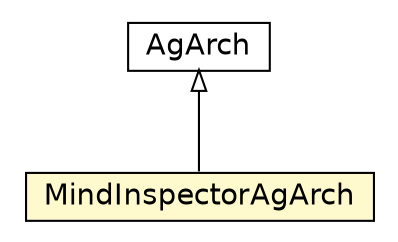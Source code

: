 #!/usr/local/bin/dot
#
# Class diagram 
# Generated by UMLGraph version 5.1 (http://www.umlgraph.org/)
#

digraph G {
	edge [fontname="Helvetica",fontsize=10,labelfontname="Helvetica",labelfontsize=10];
	node [fontname="Helvetica",fontsize=10,shape=plaintext];
	nodesep=0.25;
	ranksep=0.5;
	// jason.architecture.MindInspectorAgArch
	c6027 [label=<<table title="jason.architecture.MindInspectorAgArch" border="0" cellborder="1" cellspacing="0" cellpadding="2" port="p" bgcolor="lemonChiffon" href="./MindInspectorAgArch.html">
		<tr><td><table border="0" cellspacing="0" cellpadding="1">
<tr><td align="center" balign="center"> MindInspectorAgArch </td></tr>
		</table></td></tr>
		</table>>, fontname="Helvetica", fontcolor="black", fontsize=14.0];
	// jason.architecture.AgArch
	c6029 [label=<<table title="jason.architecture.AgArch" border="0" cellborder="1" cellspacing="0" cellpadding="2" port="p" href="./AgArch.html">
		<tr><td><table border="0" cellspacing="0" cellpadding="1">
<tr><td align="center" balign="center"> AgArch </td></tr>
		</table></td></tr>
		</table>>, fontname="Helvetica", fontcolor="black", fontsize=14.0];
	//jason.architecture.MindInspectorAgArch extends jason.architecture.AgArch
	c6029:p -> c6027:p [dir=back,arrowtail=empty];
}

